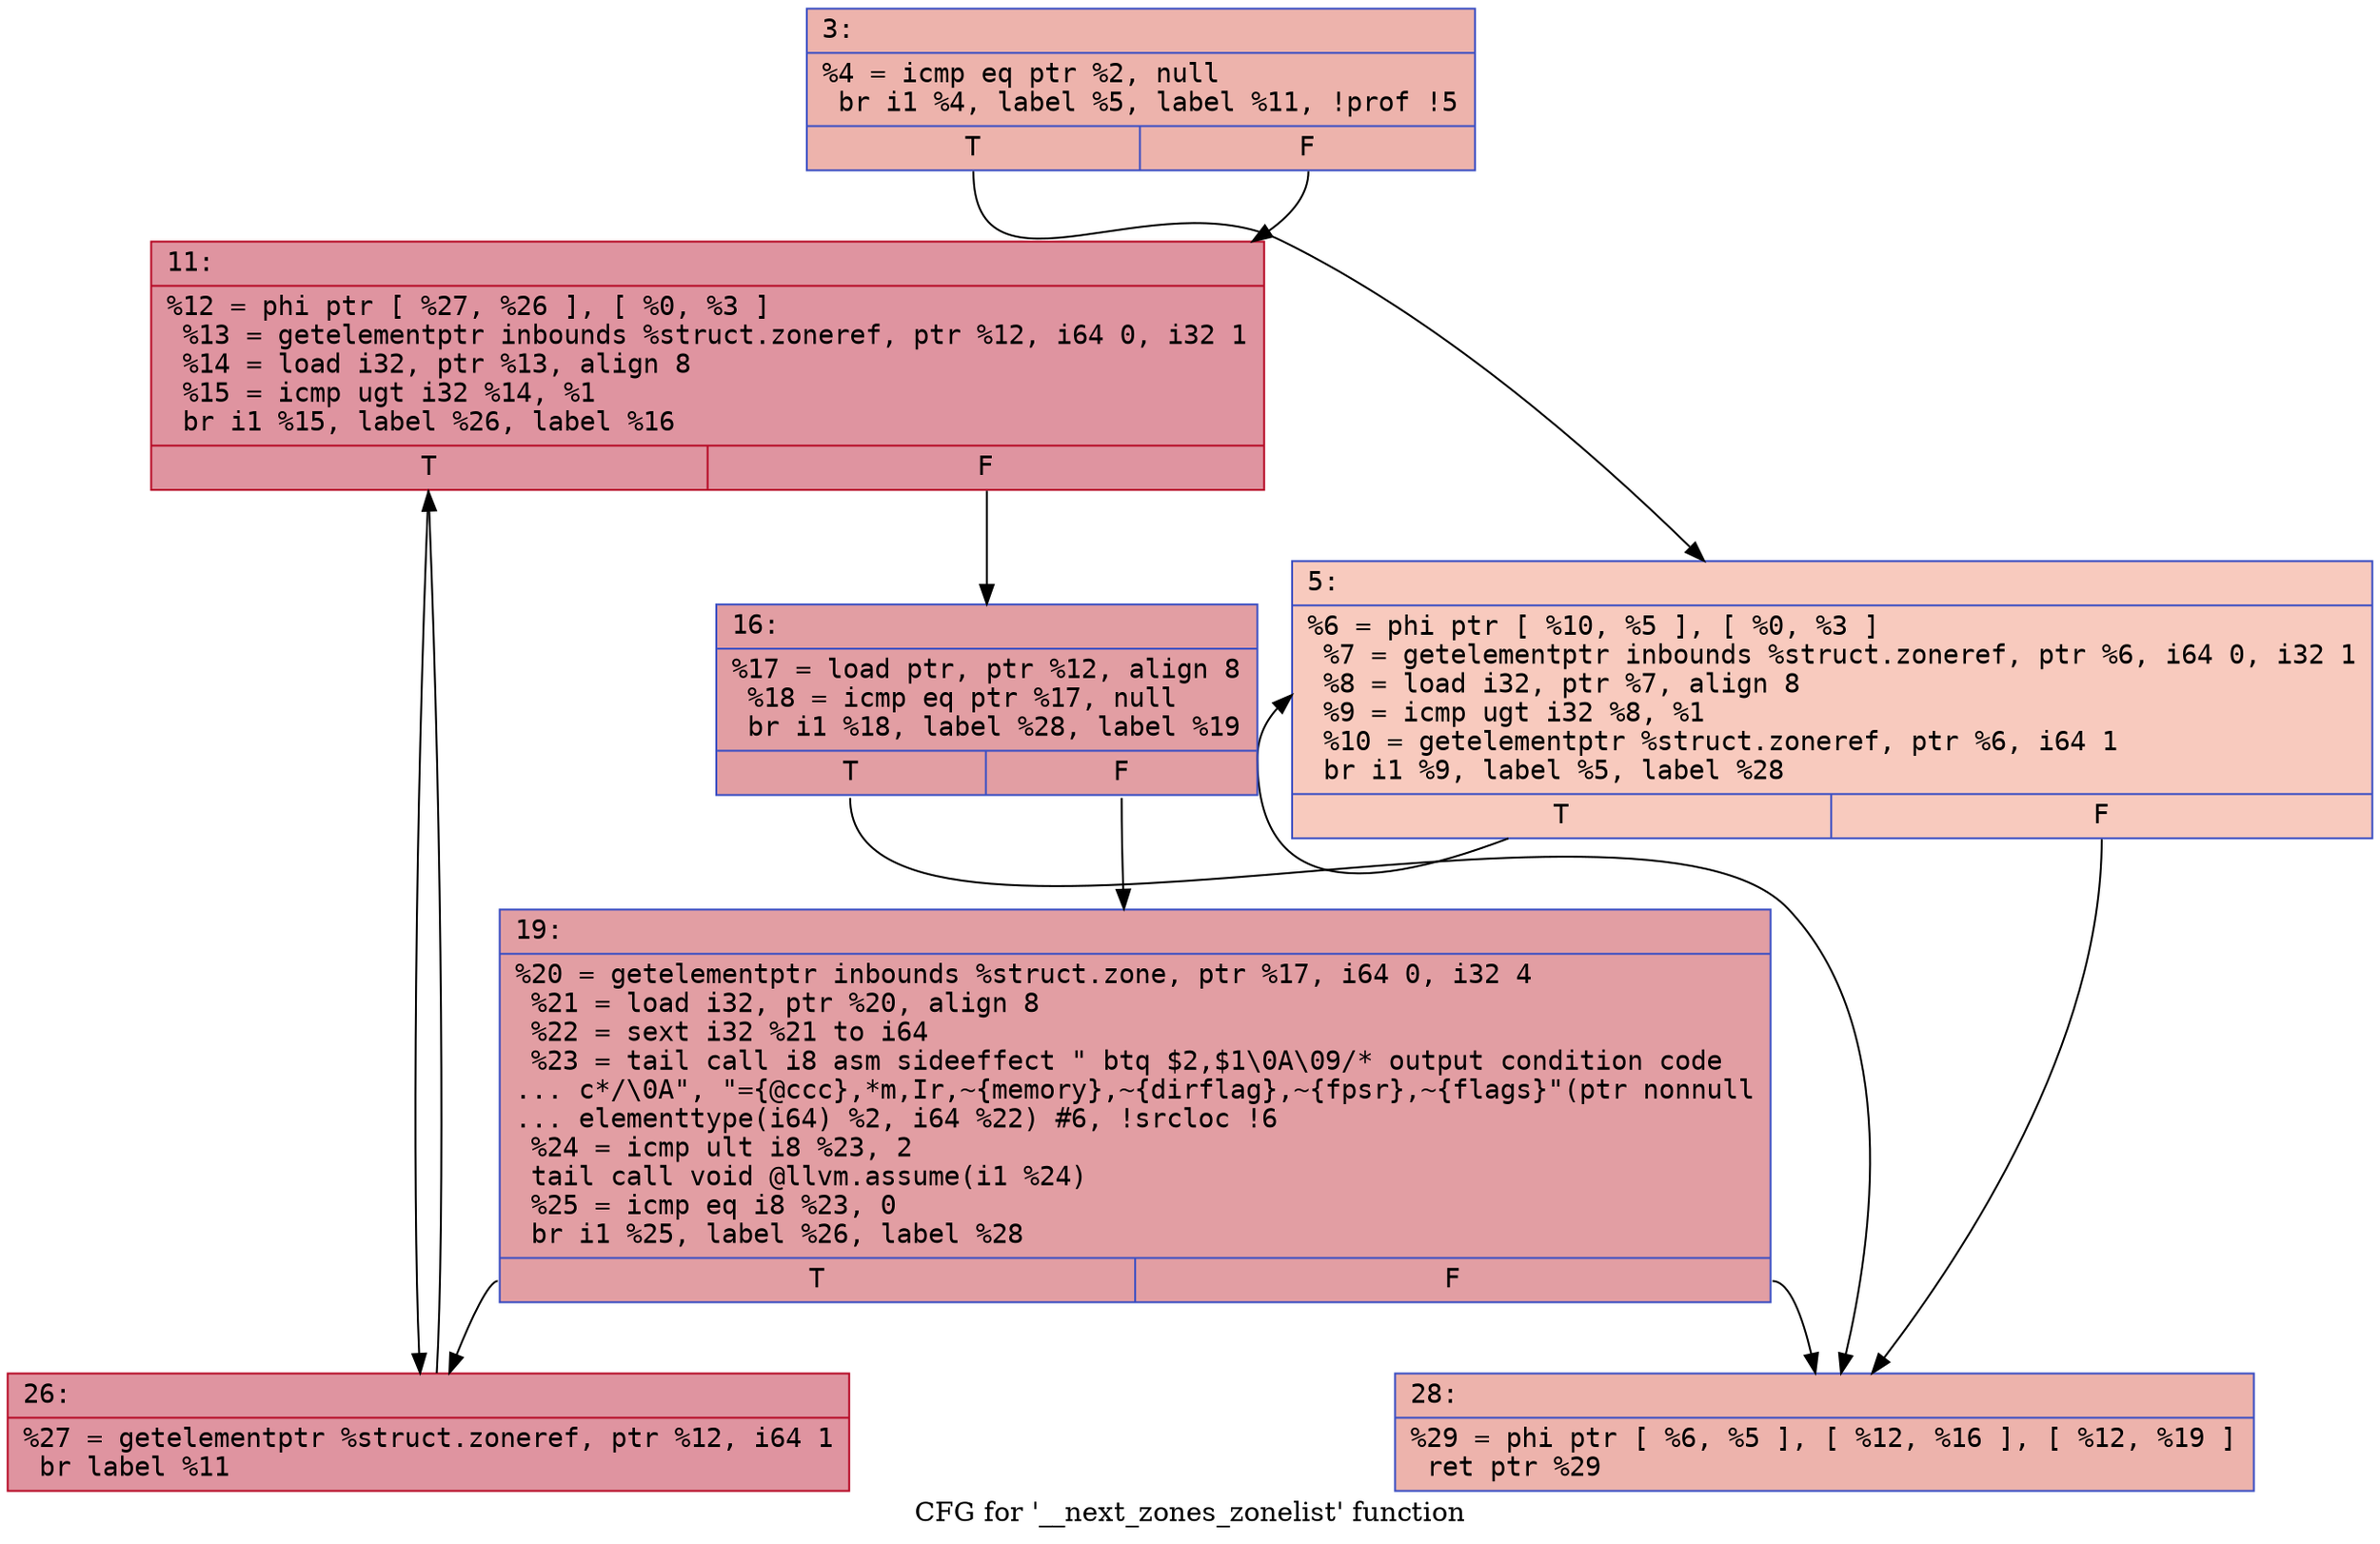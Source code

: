 digraph "CFG for '__next_zones_zonelist' function" {
	label="CFG for '__next_zones_zonelist' function";

	Node0x56462c37bd40 [shape=record,color="#3d50c3ff", style=filled, fillcolor="#d6524470" fontname="Courier",label="{3:\l|  %4 = icmp eq ptr %2, null\l  br i1 %4, label %5, label %11, !prof !5\l|{<s0>T|<s1>F}}"];
	Node0x56462c37bd40:s0 -> Node0x56462c37be20[tooltip="3 -> 5\nProbability 0.05%" ];
	Node0x56462c37bd40:s1 -> Node0x56462c37be70[tooltip="3 -> 11\nProbability 99.95%" ];
	Node0x56462c37be20 [shape=record,color="#3d50c3ff", style=filled, fillcolor="#ef886b70" fontname="Courier",label="{5:\l|  %6 = phi ptr [ %10, %5 ], [ %0, %3 ]\l  %7 = getelementptr inbounds %struct.zoneref, ptr %6, i64 0, i32 1\l  %8 = load i32, ptr %7, align 8\l  %9 = icmp ugt i32 %8, %1\l  %10 = getelementptr %struct.zoneref, ptr %6, i64 1\l  br i1 %9, label %5, label %28\l|{<s0>T|<s1>F}}"];
	Node0x56462c37be20:s0 -> Node0x56462c37be20[tooltip="5 -> 5\nProbability 96.88%" ];
	Node0x56462c37be20:s1 -> Node0x56462c37cdf0[tooltip="5 -> 28\nProbability 3.12%" ];
	Node0x56462c37be70 [shape=record,color="#b70d28ff", style=filled, fillcolor="#b70d2870" fontname="Courier",label="{11:\l|  %12 = phi ptr [ %27, %26 ], [ %0, %3 ]\l  %13 = getelementptr inbounds %struct.zoneref, ptr %12, i64 0, i32 1\l  %14 = load i32, ptr %13, align 8\l  %15 = icmp ugt i32 %14, %1\l  br i1 %15, label %26, label %16\l|{<s0>T|<s1>F}}"];
	Node0x56462c37be70:s0 -> Node0x56462c37cef0[tooltip="11 -> 26\nProbability 50.00%" ];
	Node0x56462c37be70:s1 -> Node0x56462c37d210[tooltip="11 -> 16\nProbability 50.00%" ];
	Node0x56462c37d210 [shape=record,color="#3d50c3ff", style=filled, fillcolor="#be242e70" fontname="Courier",label="{16:\l|  %17 = load ptr, ptr %12, align 8\l  %18 = icmp eq ptr %17, null\l  br i1 %18, label %28, label %19\l|{<s0>T|<s1>F}}"];
	Node0x56462c37d210:s0 -> Node0x56462c37cdf0[tooltip="16 -> 28\nProbability 3.12%" ];
	Node0x56462c37d210:s1 -> Node0x56462c37d460[tooltip="16 -> 19\nProbability 96.88%" ];
	Node0x56462c37d460 [shape=record,color="#3d50c3ff", style=filled, fillcolor="#be242e70" fontname="Courier",label="{19:\l|  %20 = getelementptr inbounds %struct.zone, ptr %17, i64 0, i32 4\l  %21 = load i32, ptr %20, align 8\l  %22 = sext i32 %21 to i64\l  %23 = tail call i8 asm sideeffect \" btq  $2,$1\\0A\\09/* output condition code\l... c*/\\0A\", \"=\{@ccc\},*m,Ir,~\{memory\},~\{dirflag\},~\{fpsr\},~\{flags\}\"(ptr nonnull\l... elementtype(i64) %2, i64 %22) #6, !srcloc !6\l  %24 = icmp ult i8 %23, 2\l  tail call void @llvm.assume(i1 %24)\l  %25 = icmp eq i8 %23, 0\l  br i1 %25, label %26, label %28\l|{<s0>T|<s1>F}}"];
	Node0x56462c37d460:s0 -> Node0x56462c37cef0[tooltip="19 -> 26\nProbability 96.88%" ];
	Node0x56462c37d460:s1 -> Node0x56462c37cdf0[tooltip="19 -> 28\nProbability 3.12%" ];
	Node0x56462c37cef0 [shape=record,color="#b70d28ff", style=filled, fillcolor="#b70d2870" fontname="Courier",label="{26:\l|  %27 = getelementptr %struct.zoneref, ptr %12, i64 1\l  br label %11\l}"];
	Node0x56462c37cef0 -> Node0x56462c37be70[tooltip="26 -> 11\nProbability 100.00%" ];
	Node0x56462c37cdf0 [shape=record,color="#3d50c3ff", style=filled, fillcolor="#d6524470" fontname="Courier",label="{28:\l|  %29 = phi ptr [ %6, %5 ], [ %12, %16 ], [ %12, %19 ]\l  ret ptr %29\l}"];
}
